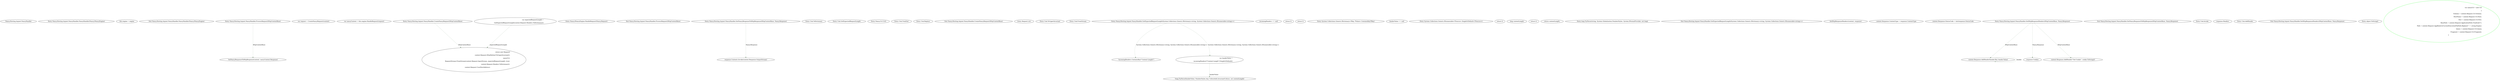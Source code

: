 digraph  {
n53 [label="Nancy.Hosting.Aspnet.NancyHandler", span=""];
n0 [cluster="Nancy.Hosting.Aspnet.NancyHandler.NancyHandler(Nancy.INancyEngine)", label="Entry Nancy.Hosting.Aspnet.NancyHandler.NancyHandler(Nancy.INancyEngine)", span="13-13"];
n1 [cluster="Nancy.Hosting.Aspnet.NancyHandler.NancyHandler(Nancy.INancyEngine)", label="this.engine = engine", span="15-15"];
n2 [cluster="Nancy.Hosting.Aspnet.NancyHandler.NancyHandler(Nancy.INancyEngine)", label="Exit Nancy.Hosting.Aspnet.NancyHandler.NancyHandler(Nancy.INancyEngine)", span="13-13"];
n3 [cluster="Nancy.Hosting.Aspnet.NancyHandler.ProcessRequest(HttpContextBase)", label="Entry Nancy.Hosting.Aspnet.NancyHandler.ProcessRequest(HttpContextBase)", span="18-18"];
n4 [cluster="Nancy.Hosting.Aspnet.NancyHandler.ProcessRequest(HttpContextBase)", label="var request = CreateNancyRequest(context)", span="20-20"];
n6 [cluster="Nancy.Hosting.Aspnet.NancyHandler.ProcessRequest(HttpContextBase)", label="SetNancyResponseToHttpResponse(context, nancyContext.Response)", span="24-24"];
n5 [cluster="Nancy.Hosting.Aspnet.NancyHandler.ProcessRequest(HttpContextBase)", label="var nancyContext = this.engine.HandleRequest(request)", span="22-22"];
n8 [cluster="Nancy.Hosting.Aspnet.NancyHandler.CreateNancyRequest(HttpContextBase)", label="Entry Nancy.Hosting.Aspnet.NancyHandler.CreateNancyRequest(HttpContextBase)", span="28-28"];
n9 [cluster="Nancy.INancyEngine.HandleRequest(Nancy.Request)", label="Entry Nancy.INancyEngine.HandleRequest(Nancy.Request)", span="46-46"];
n7 [cluster="Nancy.Hosting.Aspnet.NancyHandler.ProcessRequest(HttpContextBase)", label="Exit Nancy.Hosting.Aspnet.NancyHandler.ProcessRequest(HttpContextBase)", span="18-18"];
n10 [cluster="Nancy.Hosting.Aspnet.NancyHandler.SetNancyResponseToHttpResponse(HttpContextBase, Nancy.Response)", label="Entry Nancy.Hosting.Aspnet.NancyHandler.SetNancyResponseToHttpResponse(HttpContextBase, Nancy.Response)", span="81-81"];
n11 [cluster="Nancy.Hosting.Aspnet.NancyHandler.CreateNancyRequest(HttpContextBase)", label="var expectedRequestLength =\r\n                GetExpectedRequestLength(context.Request.Headers.ToDictionary())", span="30-31"];
n13 [cluster="Nancy.Hosting.Aspnet.NancyHandler.CreateNancyRequest(HttpContextBase)", label="return new Request(\r\n                context.Request.HttpMethod.ToUpperInvariant(),\r\n                nancyUrl,\r\n                RequestStream.FromStream(context.Request.InputStream, expectedRequestLength, true),\r\n                context.Request.Headers.ToDictionary(),\r\n                context.Request.UserHostAddress);", span="44-49"];
n15 [cluster="Unk.ToDictionary", label="Entry Unk.ToDictionary", span=""];
n16 [cluster="Unk.GetExpectedRequestLength", label="Entry Unk.GetExpectedRequestLength", span=""];
n17 [cluster="Nancy.Url.Url()", label="Entry Nancy.Url.Url()", span="14-14"];
n18 [cluster="Unk.TrimEnd", label="Entry Unk.TrimEnd", span=""];
n19 [cluster="Unk.Replace", label="Entry Unk.Replace", span=""];
n14 [cluster="Nancy.Hosting.Aspnet.NancyHandler.CreateNancyRequest(HttpContextBase)", label="Exit Nancy.Hosting.Aspnet.NancyHandler.CreateNancyRequest(HttpContextBase)", span="28-28"];
n20 [cluster="Request.cstr", label="Entry Request.cstr", span=""];
n21 [cluster="Unk.ToUpperInvariant", label="Entry Unk.ToUpperInvariant", span=""];
n22 [cluster="Unk.FromStream", label="Entry Unk.FromStream", span=""];
n23 [cluster="Nancy.Hosting.Aspnet.NancyHandler.GetExpectedRequestLength(System.Collections.Generic.IDictionary<string, System.Collections.Generic.IEnumerable<string>>)", label="Entry Nancy.Hosting.Aspnet.NancyHandler.GetExpectedRequestLength(System.Collections.Generic.IDictionary<string, System.Collections.Generic.IEnumerable<string>>)", span="52-52"];
n24 [cluster="Nancy.Hosting.Aspnet.NancyHandler.GetExpectedRequestLength(System.Collections.Generic.IDictionary<string, System.Collections.Generic.IEnumerable<string>>)", label="incomingHeaders == null", span="54-54"];
n26 [cluster="Nancy.Hosting.Aspnet.NancyHandler.GetExpectedRequestLength(System.Collections.Generic.IDictionary<string, System.Collections.Generic.IEnumerable<string>>)", label="!incomingHeaders.ContainsKey(''Content-Length'')", span="59-59"];
n28 [cluster="Nancy.Hosting.Aspnet.NancyHandler.GetExpectedRequestLength(System.Collections.Generic.IDictionary<string, System.Collections.Generic.IEnumerable<string>>)", label="var headerValue =\r\n                incomingHeaders[''Content-Length''].SingleOrDefault()", span="64-65"];
n25 [cluster="Nancy.Hosting.Aspnet.NancyHandler.GetExpectedRequestLength(System.Collections.Generic.IDictionary<string, System.Collections.Generic.IEnumerable<string>>)", label="return 0;", span="56-56"];
n27 [cluster="Nancy.Hosting.Aspnet.NancyHandler.GetExpectedRequestLength(System.Collections.Generic.IDictionary<string, System.Collections.Generic.IEnumerable<string>>)", label="return 0;", span="61-61"];
n36 [cluster="System.Collections.Generic.IDictionary<TKey, TValue>.ContainsKey(TKey)", label="Entry System.Collections.Generic.IDictionary<TKey, TValue>.ContainsKey(TKey)", span="0-0"];
n29 [cluster="Nancy.Hosting.Aspnet.NancyHandler.GetExpectedRequestLength(System.Collections.Generic.IDictionary<string, System.Collections.Generic.IEnumerable<string>>)", label="headerValue == null", span="67-67"];
n37 [cluster="System.Collections.Generic.IEnumerable<TSource>.SingleOrDefault<TSource>()", label="Entry System.Collections.Generic.IEnumerable<TSource>.SingleOrDefault<TSource>()", span="0-0"];
n32 [cluster="Nancy.Hosting.Aspnet.NancyHandler.GetExpectedRequestLength(System.Collections.Generic.IDictionary<string, System.Collections.Generic.IEnumerable<string>>)", label="!long.TryParse(headerValue, NumberStyles.Any, CultureInfo.InvariantCulture, out contentLength)", span="73-73"];
n30 [cluster="Nancy.Hosting.Aspnet.NancyHandler.GetExpectedRequestLength(System.Collections.Generic.IDictionary<string, System.Collections.Generic.IEnumerable<string>>)", label="return 0;", span="69-69"];
n31 [cluster="Nancy.Hosting.Aspnet.NancyHandler.GetExpectedRequestLength(System.Collections.Generic.IDictionary<string, System.Collections.Generic.IEnumerable<string>>)", label="long contentLength", span="72-72"];
n33 [cluster="Nancy.Hosting.Aspnet.NancyHandler.GetExpectedRequestLength(System.Collections.Generic.IDictionary<string, System.Collections.Generic.IEnumerable<string>>)", label="return 0;", span="75-75"];
n34 [cluster="Nancy.Hosting.Aspnet.NancyHandler.GetExpectedRequestLength(System.Collections.Generic.IDictionary<string, System.Collections.Generic.IEnumerable<string>>)", label="return contentLength;", span="78-78"];
n38 [cluster="long.TryParse(string, System.Globalization.NumberStyles, System.IFormatProvider, out long)", label="Entry long.TryParse(string, System.Globalization.NumberStyles, System.IFormatProvider, out long)", span="0-0"];
n35 [cluster="Nancy.Hosting.Aspnet.NancyHandler.GetExpectedRequestLength(System.Collections.Generic.IDictionary<string, System.Collections.Generic.IEnumerable<string>>)", label="Exit Nancy.Hosting.Aspnet.NancyHandler.GetExpectedRequestLength(System.Collections.Generic.IDictionary<string, System.Collections.Generic.IEnumerable<string>>)", span="52-52"];
n39 [cluster="Nancy.Hosting.Aspnet.NancyHandler.SetNancyResponseToHttpResponse(HttpContextBase, Nancy.Response)", label="SetHttpResponseHeaders(context, response)", span="83-83"];
n40 [cluster="Nancy.Hosting.Aspnet.NancyHandler.SetNancyResponseToHttpResponse(HttpContextBase, Nancy.Response)", label="context.Response.ContentType = response.ContentType", span="85-85"];
n41 [cluster="Nancy.Hosting.Aspnet.NancyHandler.SetNancyResponseToHttpResponse(HttpContextBase, Nancy.Response)", label="context.Response.StatusCode = (int)response.StatusCode", span="86-86"];
n42 [cluster="Nancy.Hosting.Aspnet.NancyHandler.SetNancyResponseToHttpResponse(HttpContextBase, Nancy.Response)", label="response.Contents.Invoke(context.Response.OutputStream)", span="87-87"];
n44 [cluster="Nancy.Hosting.Aspnet.NancyHandler.SetHttpResponseHeaders(HttpContextBase, Nancy.Response)", label="Entry Nancy.Hosting.Aspnet.NancyHandler.SetHttpResponseHeaders(HttpContextBase, Nancy.Response)", span="90-90"];
n43 [cluster="Nancy.Hosting.Aspnet.NancyHandler.SetNancyResponseToHttpResponse(HttpContextBase, Nancy.Response)", label="Exit Nancy.Hosting.Aspnet.NancyHandler.SetNancyResponseToHttpResponse(HttpContextBase, Nancy.Response)", span="81-81"];
n45 [cluster="Unk.Invoke", label="Entry Unk.Invoke", span=""];
n46 [cluster="Nancy.Hosting.Aspnet.NancyHandler.SetHttpResponseHeaders(HttpContextBase, Nancy.Response)", label="response.Headers", span="92-92"];
n47 [cluster="Nancy.Hosting.Aspnet.NancyHandler.SetHttpResponseHeaders(HttpContextBase, Nancy.Response)", label="context.Response.AddHeader(header.Key, header.Value)", span="94-94"];
n48 [cluster="Nancy.Hosting.Aspnet.NancyHandler.SetHttpResponseHeaders(HttpContextBase, Nancy.Response)", label="response.Cookies", span="97-97"];
n49 [cluster="Nancy.Hosting.Aspnet.NancyHandler.SetHttpResponseHeaders(HttpContextBase, Nancy.Response)", label="context.Response.AddHeader(''Set-Cookie'', cookie.ToString())", span="99-99"];
n51 [cluster="Unk.AddHeader", label="Entry Unk.AddHeader", span=""];
n50 [cluster="Nancy.Hosting.Aspnet.NancyHandler.SetHttpResponseHeaders(HttpContextBase, Nancy.Response)", label="Exit Nancy.Hosting.Aspnet.NancyHandler.SetHttpResponseHeaders(HttpContextBase, Nancy.Response)", span="90-90"];
n52 [cluster="object.ToString()", label="Entry object.ToString()", span="0-0"];
d12 [cluster="Nancy.Hosting.Aspnet.NancyHandler.CreateNancyRequest(HttpContextBase)", color=green, community=0, label="var nancyUrl = new Url\r\n                               {\r\n                                   Scheme = context.Request.Url.Scheme,\r\n                                   HostName = context.Request.Url.Host,\r\n                                   Port = context.Request.Url.Port,\r\n                                   BasePath = context.Request.ApplicationPath.TrimEnd('/'),\r\n                                   Path = context.Request.AppRelativeCurrentExecutionFilePath.Replace(''~'', string.Empty),\r\n                                   Query = context.Request.Url.Query,\r\n                                   Fragment = context.Request.Url.Fragment,\r\n                               }", prediction=0, span="33-42"];
n3 -> n6  [color=darkseagreen4, key=1, label=HttpContextBase, style=dashed];
n8 -> n13  [color=darkseagreen4, key=1, label=HttpContextBase, style=dashed];
n10 -> n42  [color=darkseagreen4, key=1, label="Nancy.Response", style=dashed];
n11 -> n13  [color=darkseagreen4, key=1, label=expectedRequestLength, style=dashed];
n23 -> n26  [color=darkseagreen4, key=1, label="System.Collections.Generic.IDictionary<string, System.Collections.Generic.IEnumerable<string>>", style=dashed];
n23 -> n28  [color=darkseagreen4, key=1, label="System.Collections.Generic.IDictionary<string, System.Collections.Generic.IEnumerable<string>>", style=dashed];
n28 -> n32  [color=darkseagreen4, key=1, label=headerValue, style=dashed];
n44 -> n47  [color=darkseagreen4, key=1, label=HttpContextBase, style=dashed];
n44 -> n48  [color=darkseagreen4, key=1, label="Nancy.Response", style=dashed];
n44 -> n49  [color=darkseagreen4, key=1, label=HttpContextBase, style=dashed];
n47 -> n47  [color=darkseagreen4, key=1, label=header, style=dashed];
}
